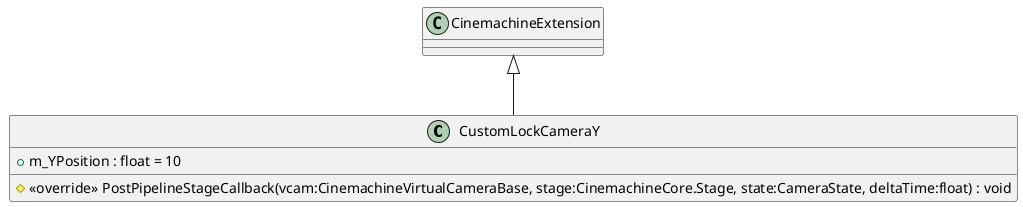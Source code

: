 @startuml
class CustomLockCameraY {
    + m_YPosition : float = 10
    # <<override>> PostPipelineStageCallback(vcam:CinemachineVirtualCameraBase, stage:CinemachineCore.Stage, state:CameraState, deltaTime:float) : void
}
CinemachineExtension <|-- CustomLockCameraY
@enduml
